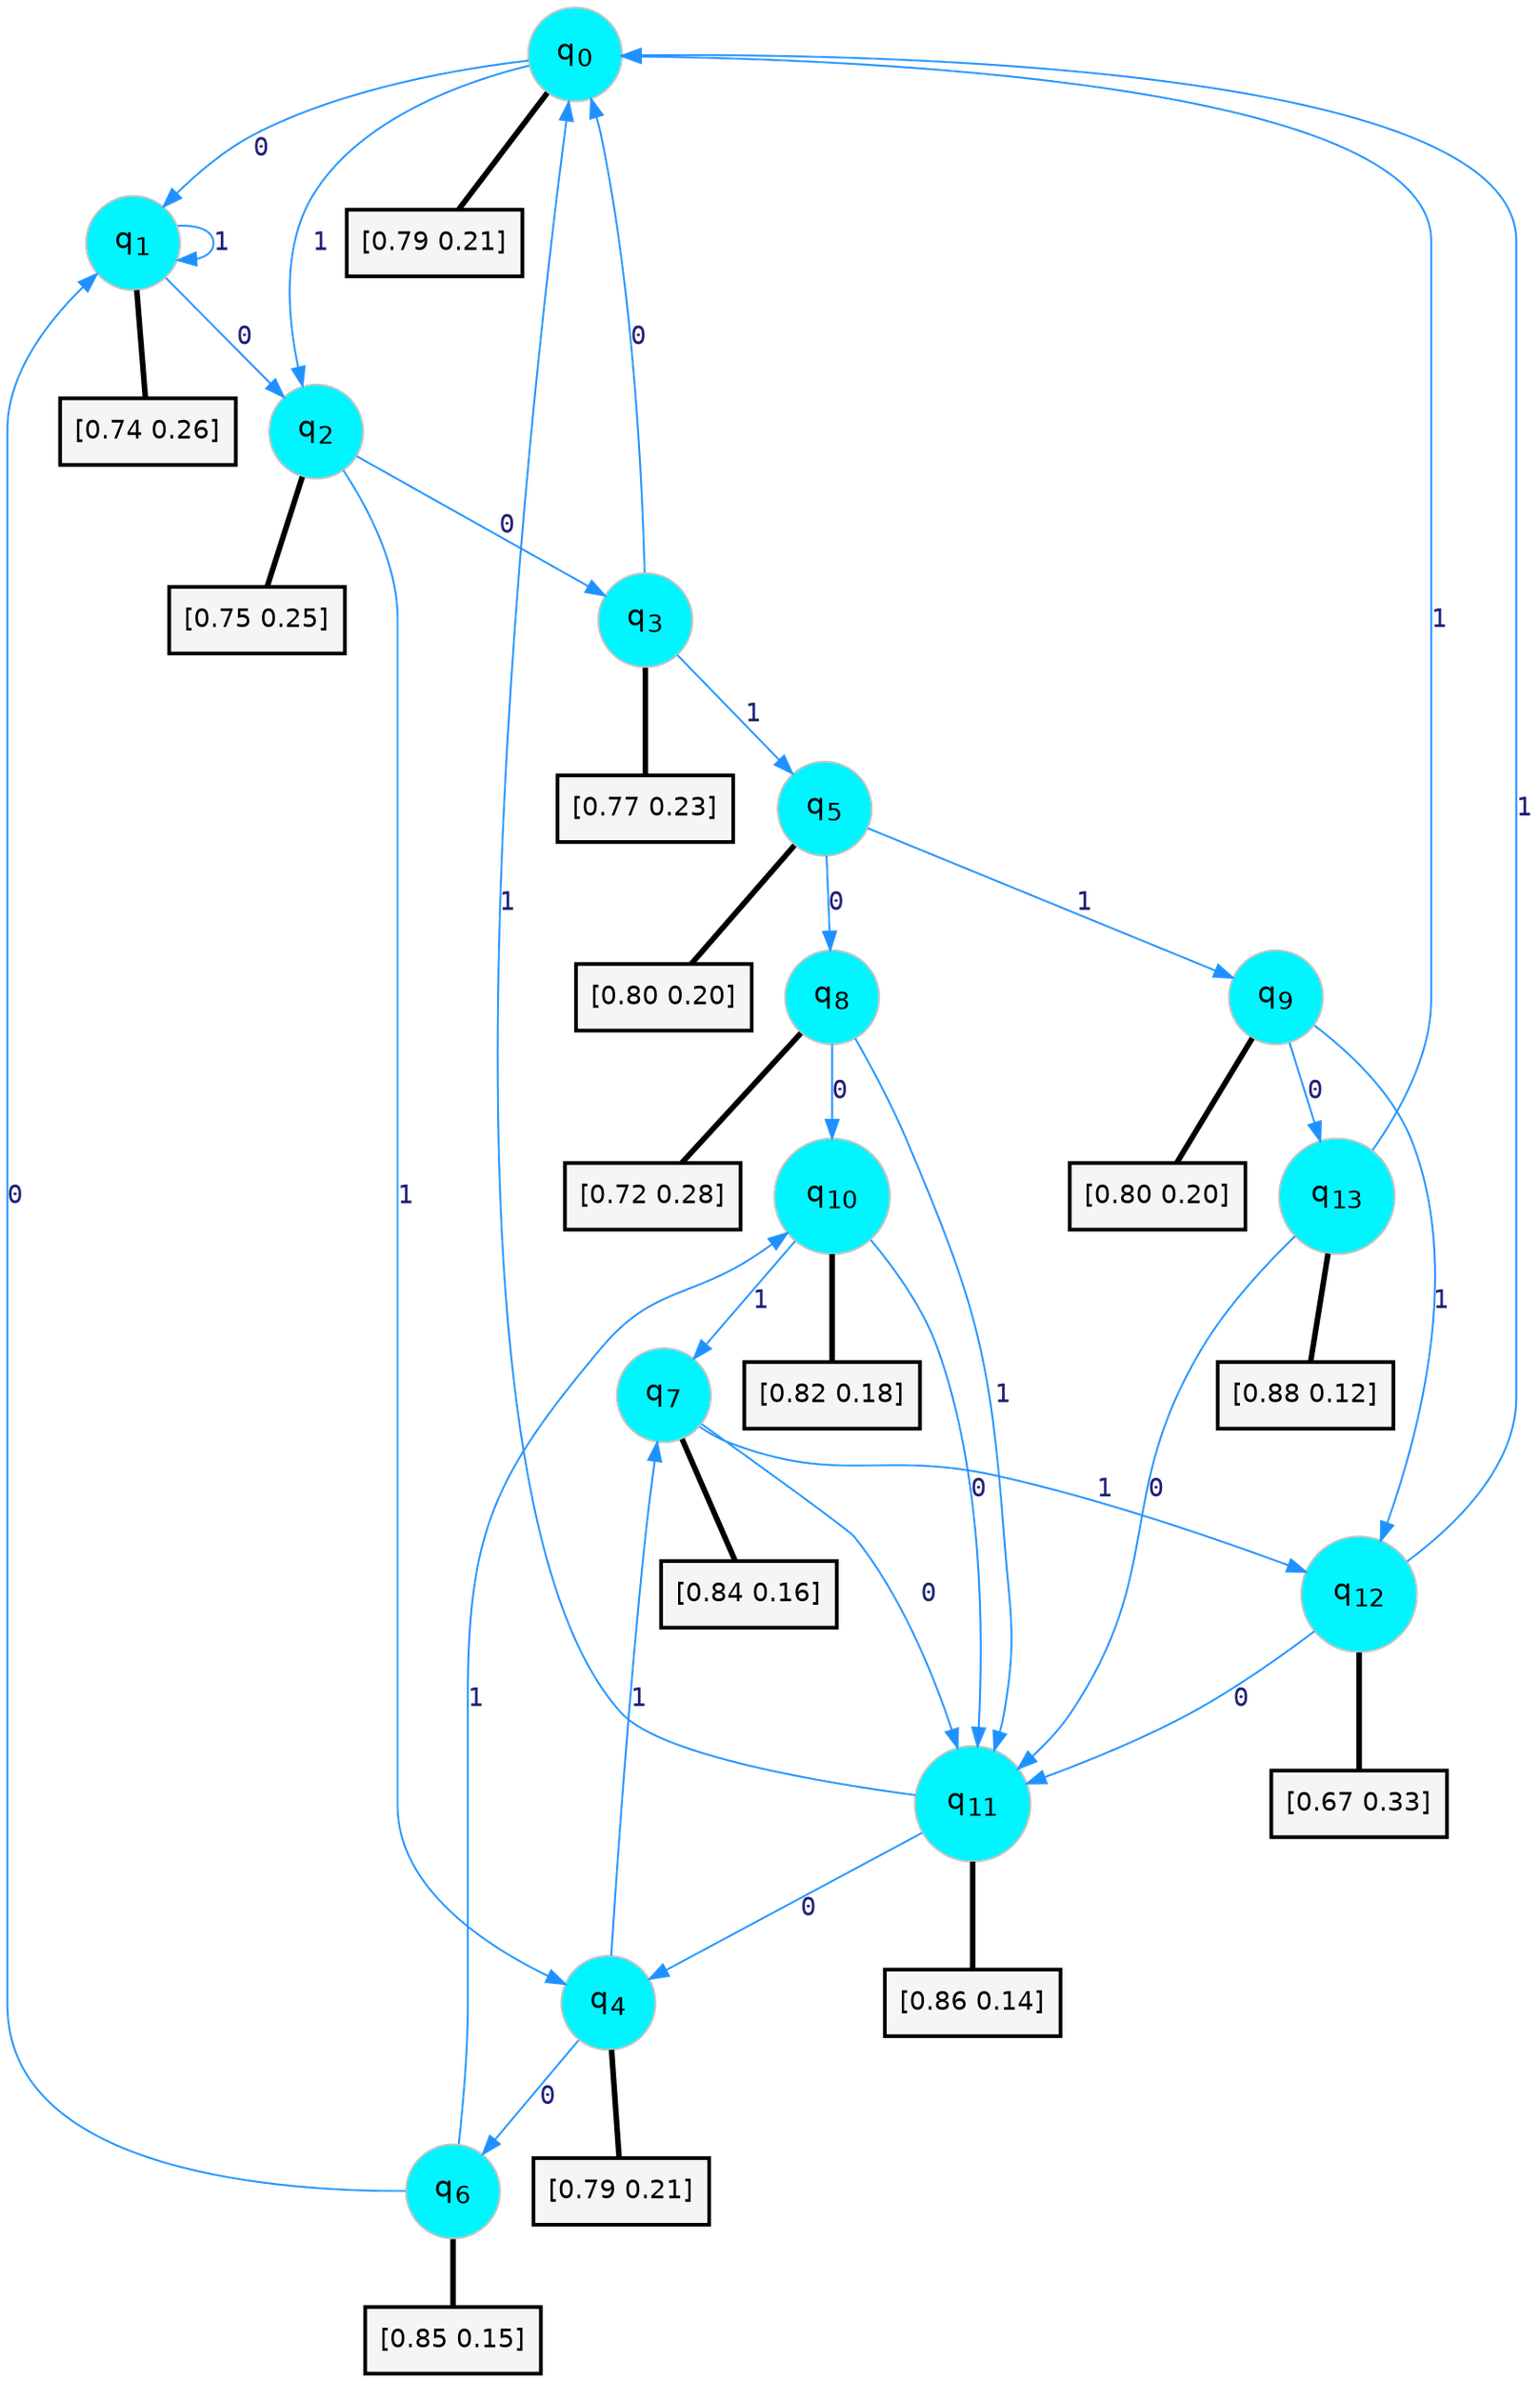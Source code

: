 digraph G {
graph [
bgcolor=transparent, dpi=300, rankdir=TD, size="40,25"];
node [
color=gray, fillcolor=turquoise1, fontcolor=black, fontname=Helvetica, fontsize=16, fontweight=bold, shape=circle, style=filled];
edge [
arrowsize=1, color=dodgerblue1, fontcolor=midnightblue, fontname=courier, fontweight=bold, penwidth=1, style=solid, weight=20];
0[label=<q<SUB>0</SUB>>];
1[label=<q<SUB>1</SUB>>];
2[label=<q<SUB>2</SUB>>];
3[label=<q<SUB>3</SUB>>];
4[label=<q<SUB>4</SUB>>];
5[label=<q<SUB>5</SUB>>];
6[label=<q<SUB>6</SUB>>];
7[label=<q<SUB>7</SUB>>];
8[label=<q<SUB>8</SUB>>];
9[label=<q<SUB>9</SUB>>];
10[label=<q<SUB>10</SUB>>];
11[label=<q<SUB>11</SUB>>];
12[label=<q<SUB>12</SUB>>];
13[label=<q<SUB>13</SUB>>];
14[label="[0.79 0.21]", shape=box,fontcolor=black, fontname=Helvetica, fontsize=14, penwidth=2, fillcolor=whitesmoke,color=black];
15[label="[0.74 0.26]", shape=box,fontcolor=black, fontname=Helvetica, fontsize=14, penwidth=2, fillcolor=whitesmoke,color=black];
16[label="[0.75 0.25]", shape=box,fontcolor=black, fontname=Helvetica, fontsize=14, penwidth=2, fillcolor=whitesmoke,color=black];
17[label="[0.77 0.23]", shape=box,fontcolor=black, fontname=Helvetica, fontsize=14, penwidth=2, fillcolor=whitesmoke,color=black];
18[label="[0.79 0.21]", shape=box,fontcolor=black, fontname=Helvetica, fontsize=14, penwidth=2, fillcolor=whitesmoke,color=black];
19[label="[0.80 0.20]", shape=box,fontcolor=black, fontname=Helvetica, fontsize=14, penwidth=2, fillcolor=whitesmoke,color=black];
20[label="[0.85 0.15]", shape=box,fontcolor=black, fontname=Helvetica, fontsize=14, penwidth=2, fillcolor=whitesmoke,color=black];
21[label="[0.84 0.16]", shape=box,fontcolor=black, fontname=Helvetica, fontsize=14, penwidth=2, fillcolor=whitesmoke,color=black];
22[label="[0.72 0.28]", shape=box,fontcolor=black, fontname=Helvetica, fontsize=14, penwidth=2, fillcolor=whitesmoke,color=black];
23[label="[0.80 0.20]", shape=box,fontcolor=black, fontname=Helvetica, fontsize=14, penwidth=2, fillcolor=whitesmoke,color=black];
24[label="[0.82 0.18]", shape=box,fontcolor=black, fontname=Helvetica, fontsize=14, penwidth=2, fillcolor=whitesmoke,color=black];
25[label="[0.86 0.14]", shape=box,fontcolor=black, fontname=Helvetica, fontsize=14, penwidth=2, fillcolor=whitesmoke,color=black];
26[label="[0.67 0.33]", shape=box,fontcolor=black, fontname=Helvetica, fontsize=14, penwidth=2, fillcolor=whitesmoke,color=black];
27[label="[0.88 0.12]", shape=box,fontcolor=black, fontname=Helvetica, fontsize=14, penwidth=2, fillcolor=whitesmoke,color=black];
0->1 [label=0];
0->2 [label=1];
0->14 [arrowhead=none, penwidth=3,color=black];
1->2 [label=0];
1->1 [label=1];
1->15 [arrowhead=none, penwidth=3,color=black];
2->3 [label=0];
2->4 [label=1];
2->16 [arrowhead=none, penwidth=3,color=black];
3->0 [label=0];
3->5 [label=1];
3->17 [arrowhead=none, penwidth=3,color=black];
4->6 [label=0];
4->7 [label=1];
4->18 [arrowhead=none, penwidth=3,color=black];
5->8 [label=0];
5->9 [label=1];
5->19 [arrowhead=none, penwidth=3,color=black];
6->1 [label=0];
6->10 [label=1];
6->20 [arrowhead=none, penwidth=3,color=black];
7->11 [label=0];
7->12 [label=1];
7->21 [arrowhead=none, penwidth=3,color=black];
8->10 [label=0];
8->11 [label=1];
8->22 [arrowhead=none, penwidth=3,color=black];
9->13 [label=0];
9->12 [label=1];
9->23 [arrowhead=none, penwidth=3,color=black];
10->11 [label=0];
10->7 [label=1];
10->24 [arrowhead=none, penwidth=3,color=black];
11->4 [label=0];
11->0 [label=1];
11->25 [arrowhead=none, penwidth=3,color=black];
12->11 [label=0];
12->0 [label=1];
12->26 [arrowhead=none, penwidth=3,color=black];
13->11 [label=0];
13->0 [label=1];
13->27 [arrowhead=none, penwidth=3,color=black];
}
